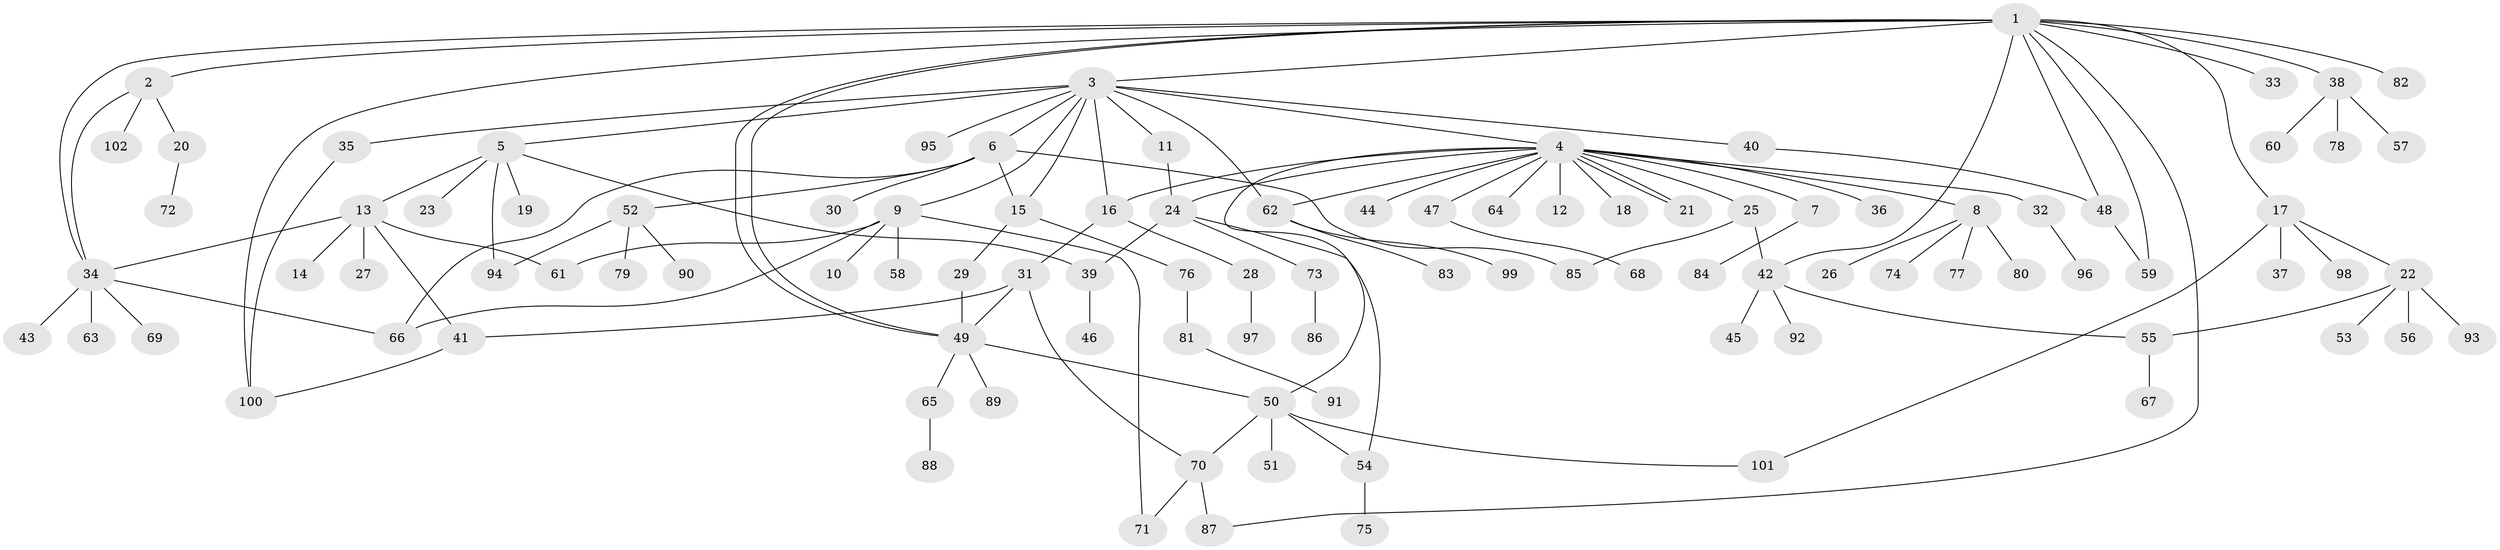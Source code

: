 // coarse degree distribution, {17: 0.013513513513513514, 2: 0.17567567567567569, 23: 0.013513513513513514, 5: 0.06756756756756757, 7: 0.02702702702702703, 1: 0.5540540540540541, 4: 0.02702702702702703, 6: 0.02702702702702703, 3: 0.08108108108108109, 8: 0.013513513513513514}
// Generated by graph-tools (version 1.1) at 2025/41/03/06/25 10:41:46]
// undirected, 102 vertices, 130 edges
graph export_dot {
graph [start="1"]
  node [color=gray90,style=filled];
  1;
  2;
  3;
  4;
  5;
  6;
  7;
  8;
  9;
  10;
  11;
  12;
  13;
  14;
  15;
  16;
  17;
  18;
  19;
  20;
  21;
  22;
  23;
  24;
  25;
  26;
  27;
  28;
  29;
  30;
  31;
  32;
  33;
  34;
  35;
  36;
  37;
  38;
  39;
  40;
  41;
  42;
  43;
  44;
  45;
  46;
  47;
  48;
  49;
  50;
  51;
  52;
  53;
  54;
  55;
  56;
  57;
  58;
  59;
  60;
  61;
  62;
  63;
  64;
  65;
  66;
  67;
  68;
  69;
  70;
  71;
  72;
  73;
  74;
  75;
  76;
  77;
  78;
  79;
  80;
  81;
  82;
  83;
  84;
  85;
  86;
  87;
  88;
  89;
  90;
  91;
  92;
  93;
  94;
  95;
  96;
  97;
  98;
  99;
  100;
  101;
  102;
  1 -- 2;
  1 -- 3;
  1 -- 17;
  1 -- 33;
  1 -- 34;
  1 -- 38;
  1 -- 42;
  1 -- 48;
  1 -- 49;
  1 -- 49;
  1 -- 59;
  1 -- 82;
  1 -- 87;
  1 -- 100;
  2 -- 20;
  2 -- 34;
  2 -- 102;
  3 -- 4;
  3 -- 5;
  3 -- 6;
  3 -- 9;
  3 -- 11;
  3 -- 15;
  3 -- 16;
  3 -- 35;
  3 -- 40;
  3 -- 62;
  3 -- 95;
  4 -- 7;
  4 -- 8;
  4 -- 12;
  4 -- 16;
  4 -- 18;
  4 -- 21;
  4 -- 21;
  4 -- 24;
  4 -- 25;
  4 -- 32;
  4 -- 36;
  4 -- 44;
  4 -- 47;
  4 -- 50;
  4 -- 62;
  4 -- 64;
  5 -- 13;
  5 -- 19;
  5 -- 23;
  5 -- 39;
  5 -- 94;
  6 -- 15;
  6 -- 30;
  6 -- 52;
  6 -- 66;
  6 -- 85;
  7 -- 84;
  8 -- 26;
  8 -- 74;
  8 -- 77;
  8 -- 80;
  9 -- 10;
  9 -- 58;
  9 -- 61;
  9 -- 66;
  9 -- 71;
  11 -- 24;
  13 -- 14;
  13 -- 27;
  13 -- 34;
  13 -- 41;
  13 -- 61;
  15 -- 29;
  15 -- 76;
  16 -- 28;
  16 -- 31;
  17 -- 22;
  17 -- 37;
  17 -- 98;
  17 -- 101;
  20 -- 72;
  22 -- 53;
  22 -- 55;
  22 -- 56;
  22 -- 93;
  24 -- 39;
  24 -- 54;
  24 -- 73;
  25 -- 42;
  25 -- 85;
  28 -- 97;
  29 -- 49;
  31 -- 41;
  31 -- 49;
  31 -- 70;
  32 -- 96;
  34 -- 43;
  34 -- 63;
  34 -- 66;
  34 -- 69;
  35 -- 100;
  38 -- 57;
  38 -- 60;
  38 -- 78;
  39 -- 46;
  40 -- 48;
  41 -- 100;
  42 -- 45;
  42 -- 55;
  42 -- 92;
  47 -- 68;
  48 -- 59;
  49 -- 50;
  49 -- 65;
  49 -- 89;
  50 -- 51;
  50 -- 54;
  50 -- 70;
  50 -- 101;
  52 -- 79;
  52 -- 90;
  52 -- 94;
  54 -- 75;
  55 -- 67;
  62 -- 83;
  62 -- 99;
  65 -- 88;
  70 -- 71;
  70 -- 87;
  73 -- 86;
  76 -- 81;
  81 -- 91;
}
